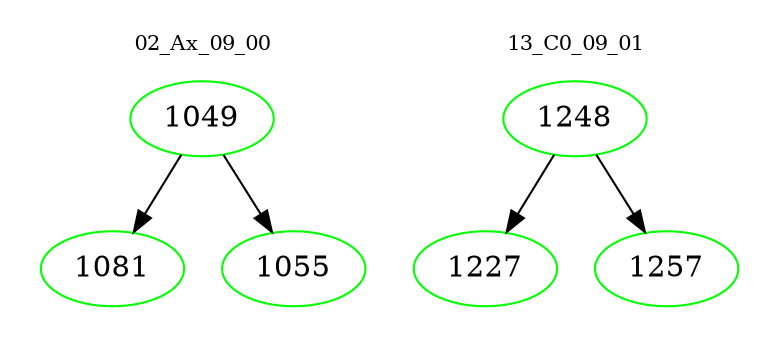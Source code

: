 digraph{
subgraph cluster_0 {
color = white
label = "02_Ax_09_00";
fontsize=10;
T0_1049 [label="1049", color="green"]
T0_1049 -> T0_1081 [color="black"]
T0_1081 [label="1081", color="green"]
T0_1049 -> T0_1055 [color="black"]
T0_1055 [label="1055", color="green"]
}
subgraph cluster_1 {
color = white
label = "13_C0_09_01";
fontsize=10;
T1_1248 [label="1248", color="green"]
T1_1248 -> T1_1227 [color="black"]
T1_1227 [label="1227", color="green"]
T1_1248 -> T1_1257 [color="black"]
T1_1257 [label="1257", color="green"]
}
}
